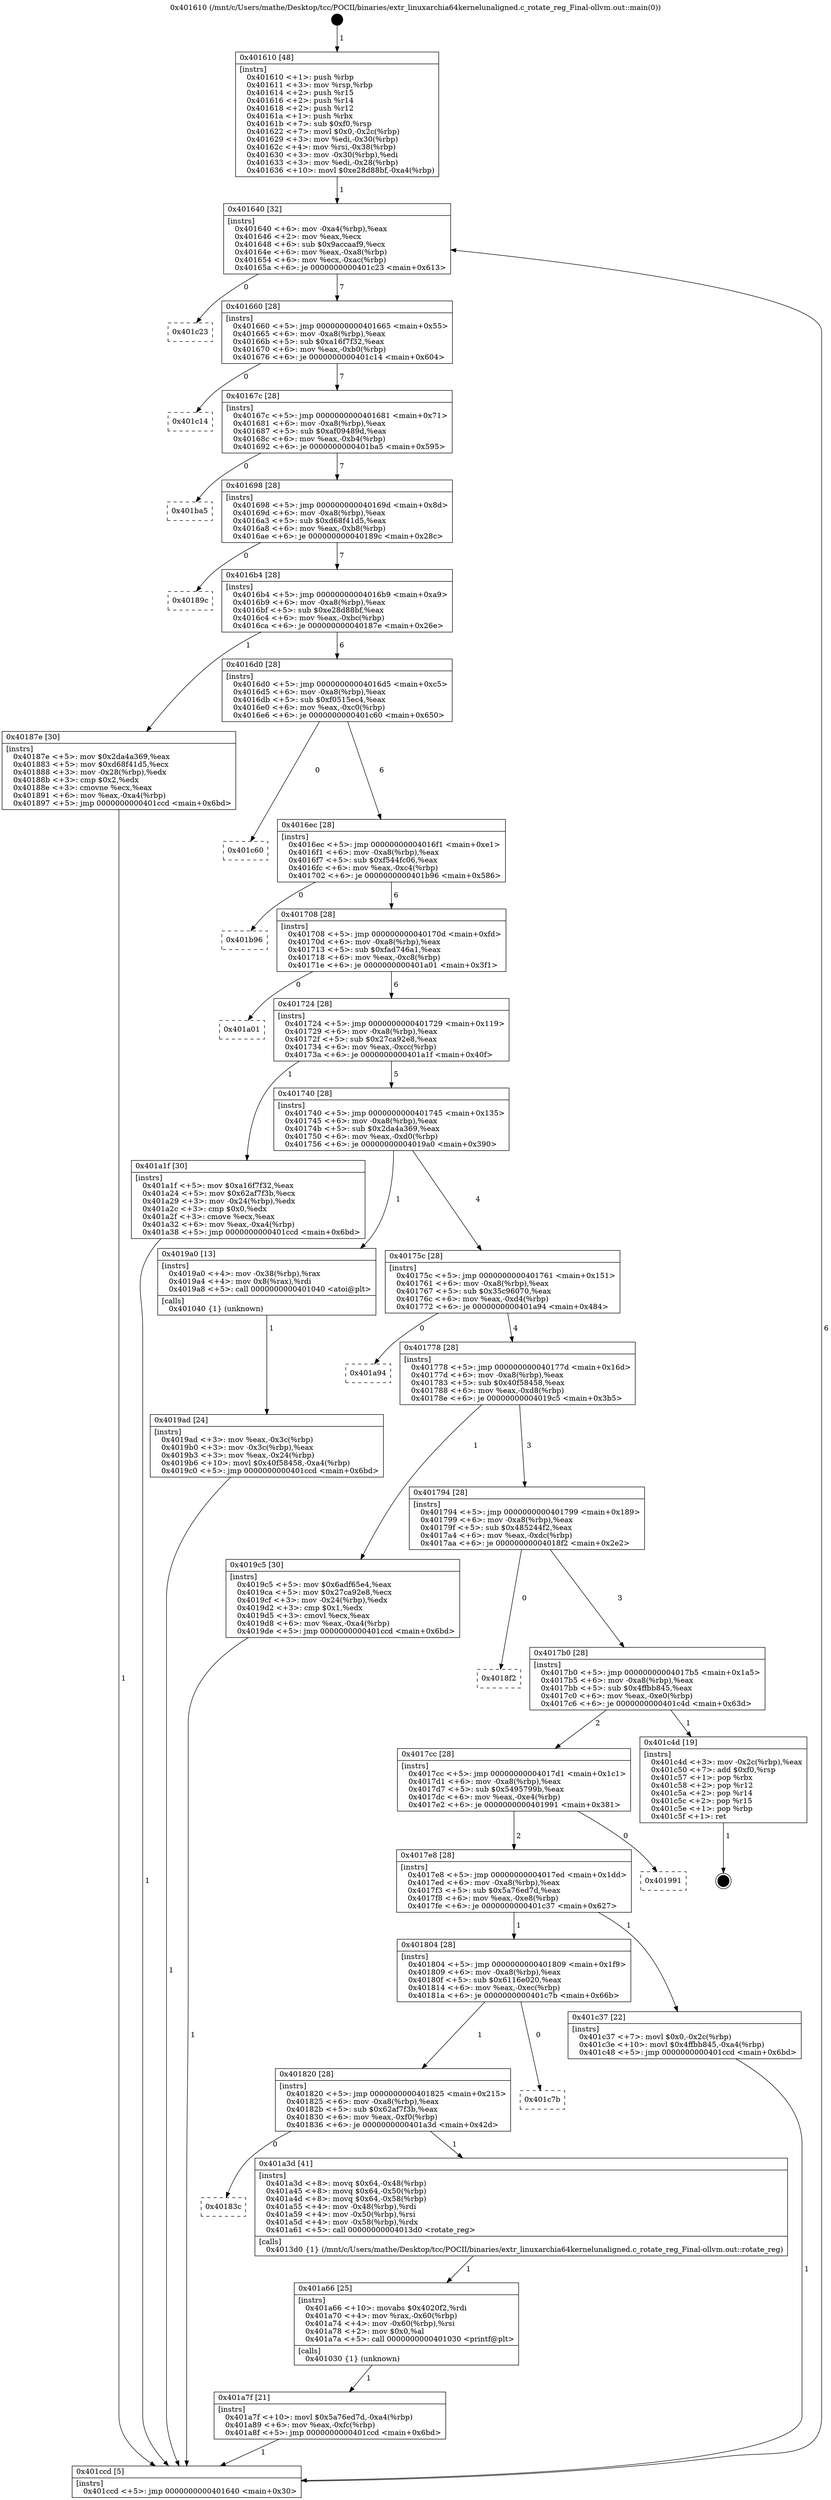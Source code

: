 digraph "0x401610" {
  label = "0x401610 (/mnt/c/Users/mathe/Desktop/tcc/POCII/binaries/extr_linuxarchia64kernelunaligned.c_rotate_reg_Final-ollvm.out::main(0))"
  labelloc = "t"
  node[shape=record]

  Entry [label="",width=0.3,height=0.3,shape=circle,fillcolor=black,style=filled]
  "0x401640" [label="{
     0x401640 [32]\l
     | [instrs]\l
     &nbsp;&nbsp;0x401640 \<+6\>: mov -0xa4(%rbp),%eax\l
     &nbsp;&nbsp;0x401646 \<+2\>: mov %eax,%ecx\l
     &nbsp;&nbsp;0x401648 \<+6\>: sub $0x9accaaf9,%ecx\l
     &nbsp;&nbsp;0x40164e \<+6\>: mov %eax,-0xa8(%rbp)\l
     &nbsp;&nbsp;0x401654 \<+6\>: mov %ecx,-0xac(%rbp)\l
     &nbsp;&nbsp;0x40165a \<+6\>: je 0000000000401c23 \<main+0x613\>\l
  }"]
  "0x401c23" [label="{
     0x401c23\l
  }", style=dashed]
  "0x401660" [label="{
     0x401660 [28]\l
     | [instrs]\l
     &nbsp;&nbsp;0x401660 \<+5\>: jmp 0000000000401665 \<main+0x55\>\l
     &nbsp;&nbsp;0x401665 \<+6\>: mov -0xa8(%rbp),%eax\l
     &nbsp;&nbsp;0x40166b \<+5\>: sub $0xa16f7f32,%eax\l
     &nbsp;&nbsp;0x401670 \<+6\>: mov %eax,-0xb0(%rbp)\l
     &nbsp;&nbsp;0x401676 \<+6\>: je 0000000000401c14 \<main+0x604\>\l
  }"]
  Exit [label="",width=0.3,height=0.3,shape=circle,fillcolor=black,style=filled,peripheries=2]
  "0x401c14" [label="{
     0x401c14\l
  }", style=dashed]
  "0x40167c" [label="{
     0x40167c [28]\l
     | [instrs]\l
     &nbsp;&nbsp;0x40167c \<+5\>: jmp 0000000000401681 \<main+0x71\>\l
     &nbsp;&nbsp;0x401681 \<+6\>: mov -0xa8(%rbp),%eax\l
     &nbsp;&nbsp;0x401687 \<+5\>: sub $0xaf09489d,%eax\l
     &nbsp;&nbsp;0x40168c \<+6\>: mov %eax,-0xb4(%rbp)\l
     &nbsp;&nbsp;0x401692 \<+6\>: je 0000000000401ba5 \<main+0x595\>\l
  }"]
  "0x401a7f" [label="{
     0x401a7f [21]\l
     | [instrs]\l
     &nbsp;&nbsp;0x401a7f \<+10\>: movl $0x5a76ed7d,-0xa4(%rbp)\l
     &nbsp;&nbsp;0x401a89 \<+6\>: mov %eax,-0xfc(%rbp)\l
     &nbsp;&nbsp;0x401a8f \<+5\>: jmp 0000000000401ccd \<main+0x6bd\>\l
  }"]
  "0x401ba5" [label="{
     0x401ba5\l
  }", style=dashed]
  "0x401698" [label="{
     0x401698 [28]\l
     | [instrs]\l
     &nbsp;&nbsp;0x401698 \<+5\>: jmp 000000000040169d \<main+0x8d\>\l
     &nbsp;&nbsp;0x40169d \<+6\>: mov -0xa8(%rbp),%eax\l
     &nbsp;&nbsp;0x4016a3 \<+5\>: sub $0xd68f41d5,%eax\l
     &nbsp;&nbsp;0x4016a8 \<+6\>: mov %eax,-0xb8(%rbp)\l
     &nbsp;&nbsp;0x4016ae \<+6\>: je 000000000040189c \<main+0x28c\>\l
  }"]
  "0x401a66" [label="{
     0x401a66 [25]\l
     | [instrs]\l
     &nbsp;&nbsp;0x401a66 \<+10\>: movabs $0x4020f2,%rdi\l
     &nbsp;&nbsp;0x401a70 \<+4\>: mov %rax,-0x60(%rbp)\l
     &nbsp;&nbsp;0x401a74 \<+4\>: mov -0x60(%rbp),%rsi\l
     &nbsp;&nbsp;0x401a78 \<+2\>: mov $0x0,%al\l
     &nbsp;&nbsp;0x401a7a \<+5\>: call 0000000000401030 \<printf@plt\>\l
     | [calls]\l
     &nbsp;&nbsp;0x401030 \{1\} (unknown)\l
  }"]
  "0x40189c" [label="{
     0x40189c\l
  }", style=dashed]
  "0x4016b4" [label="{
     0x4016b4 [28]\l
     | [instrs]\l
     &nbsp;&nbsp;0x4016b4 \<+5\>: jmp 00000000004016b9 \<main+0xa9\>\l
     &nbsp;&nbsp;0x4016b9 \<+6\>: mov -0xa8(%rbp),%eax\l
     &nbsp;&nbsp;0x4016bf \<+5\>: sub $0xe28d88bf,%eax\l
     &nbsp;&nbsp;0x4016c4 \<+6\>: mov %eax,-0xbc(%rbp)\l
     &nbsp;&nbsp;0x4016ca \<+6\>: je 000000000040187e \<main+0x26e\>\l
  }"]
  "0x40183c" [label="{
     0x40183c\l
  }", style=dashed]
  "0x40187e" [label="{
     0x40187e [30]\l
     | [instrs]\l
     &nbsp;&nbsp;0x40187e \<+5\>: mov $0x2da4a369,%eax\l
     &nbsp;&nbsp;0x401883 \<+5\>: mov $0xd68f41d5,%ecx\l
     &nbsp;&nbsp;0x401888 \<+3\>: mov -0x28(%rbp),%edx\l
     &nbsp;&nbsp;0x40188b \<+3\>: cmp $0x2,%edx\l
     &nbsp;&nbsp;0x40188e \<+3\>: cmovne %ecx,%eax\l
     &nbsp;&nbsp;0x401891 \<+6\>: mov %eax,-0xa4(%rbp)\l
     &nbsp;&nbsp;0x401897 \<+5\>: jmp 0000000000401ccd \<main+0x6bd\>\l
  }"]
  "0x4016d0" [label="{
     0x4016d0 [28]\l
     | [instrs]\l
     &nbsp;&nbsp;0x4016d0 \<+5\>: jmp 00000000004016d5 \<main+0xc5\>\l
     &nbsp;&nbsp;0x4016d5 \<+6\>: mov -0xa8(%rbp),%eax\l
     &nbsp;&nbsp;0x4016db \<+5\>: sub $0xf0515ec4,%eax\l
     &nbsp;&nbsp;0x4016e0 \<+6\>: mov %eax,-0xc0(%rbp)\l
     &nbsp;&nbsp;0x4016e6 \<+6\>: je 0000000000401c60 \<main+0x650\>\l
  }"]
  "0x401ccd" [label="{
     0x401ccd [5]\l
     | [instrs]\l
     &nbsp;&nbsp;0x401ccd \<+5\>: jmp 0000000000401640 \<main+0x30\>\l
  }"]
  "0x401610" [label="{
     0x401610 [48]\l
     | [instrs]\l
     &nbsp;&nbsp;0x401610 \<+1\>: push %rbp\l
     &nbsp;&nbsp;0x401611 \<+3\>: mov %rsp,%rbp\l
     &nbsp;&nbsp;0x401614 \<+2\>: push %r15\l
     &nbsp;&nbsp;0x401616 \<+2\>: push %r14\l
     &nbsp;&nbsp;0x401618 \<+2\>: push %r12\l
     &nbsp;&nbsp;0x40161a \<+1\>: push %rbx\l
     &nbsp;&nbsp;0x40161b \<+7\>: sub $0xf0,%rsp\l
     &nbsp;&nbsp;0x401622 \<+7\>: movl $0x0,-0x2c(%rbp)\l
     &nbsp;&nbsp;0x401629 \<+3\>: mov %edi,-0x30(%rbp)\l
     &nbsp;&nbsp;0x40162c \<+4\>: mov %rsi,-0x38(%rbp)\l
     &nbsp;&nbsp;0x401630 \<+3\>: mov -0x30(%rbp),%edi\l
     &nbsp;&nbsp;0x401633 \<+3\>: mov %edi,-0x28(%rbp)\l
     &nbsp;&nbsp;0x401636 \<+10\>: movl $0xe28d88bf,-0xa4(%rbp)\l
  }"]
  "0x401a3d" [label="{
     0x401a3d [41]\l
     | [instrs]\l
     &nbsp;&nbsp;0x401a3d \<+8\>: movq $0x64,-0x48(%rbp)\l
     &nbsp;&nbsp;0x401a45 \<+8\>: movq $0x64,-0x50(%rbp)\l
     &nbsp;&nbsp;0x401a4d \<+8\>: movq $0x64,-0x58(%rbp)\l
     &nbsp;&nbsp;0x401a55 \<+4\>: mov -0x48(%rbp),%rdi\l
     &nbsp;&nbsp;0x401a59 \<+4\>: mov -0x50(%rbp),%rsi\l
     &nbsp;&nbsp;0x401a5d \<+4\>: mov -0x58(%rbp),%rdx\l
     &nbsp;&nbsp;0x401a61 \<+5\>: call 00000000004013d0 \<rotate_reg\>\l
     | [calls]\l
     &nbsp;&nbsp;0x4013d0 \{1\} (/mnt/c/Users/mathe/Desktop/tcc/POCII/binaries/extr_linuxarchia64kernelunaligned.c_rotate_reg_Final-ollvm.out::rotate_reg)\l
  }"]
  "0x401c60" [label="{
     0x401c60\l
  }", style=dashed]
  "0x4016ec" [label="{
     0x4016ec [28]\l
     | [instrs]\l
     &nbsp;&nbsp;0x4016ec \<+5\>: jmp 00000000004016f1 \<main+0xe1\>\l
     &nbsp;&nbsp;0x4016f1 \<+6\>: mov -0xa8(%rbp),%eax\l
     &nbsp;&nbsp;0x4016f7 \<+5\>: sub $0xf544fc06,%eax\l
     &nbsp;&nbsp;0x4016fc \<+6\>: mov %eax,-0xc4(%rbp)\l
     &nbsp;&nbsp;0x401702 \<+6\>: je 0000000000401b96 \<main+0x586\>\l
  }"]
  "0x401820" [label="{
     0x401820 [28]\l
     | [instrs]\l
     &nbsp;&nbsp;0x401820 \<+5\>: jmp 0000000000401825 \<main+0x215\>\l
     &nbsp;&nbsp;0x401825 \<+6\>: mov -0xa8(%rbp),%eax\l
     &nbsp;&nbsp;0x40182b \<+5\>: sub $0x62af7f3b,%eax\l
     &nbsp;&nbsp;0x401830 \<+6\>: mov %eax,-0xf0(%rbp)\l
     &nbsp;&nbsp;0x401836 \<+6\>: je 0000000000401a3d \<main+0x42d\>\l
  }"]
  "0x401b96" [label="{
     0x401b96\l
  }", style=dashed]
  "0x401708" [label="{
     0x401708 [28]\l
     | [instrs]\l
     &nbsp;&nbsp;0x401708 \<+5\>: jmp 000000000040170d \<main+0xfd\>\l
     &nbsp;&nbsp;0x40170d \<+6\>: mov -0xa8(%rbp),%eax\l
     &nbsp;&nbsp;0x401713 \<+5\>: sub $0xfad746a1,%eax\l
     &nbsp;&nbsp;0x401718 \<+6\>: mov %eax,-0xc8(%rbp)\l
     &nbsp;&nbsp;0x40171e \<+6\>: je 0000000000401a01 \<main+0x3f1\>\l
  }"]
  "0x401c7b" [label="{
     0x401c7b\l
  }", style=dashed]
  "0x401a01" [label="{
     0x401a01\l
  }", style=dashed]
  "0x401724" [label="{
     0x401724 [28]\l
     | [instrs]\l
     &nbsp;&nbsp;0x401724 \<+5\>: jmp 0000000000401729 \<main+0x119\>\l
     &nbsp;&nbsp;0x401729 \<+6\>: mov -0xa8(%rbp),%eax\l
     &nbsp;&nbsp;0x40172f \<+5\>: sub $0x27ca92e8,%eax\l
     &nbsp;&nbsp;0x401734 \<+6\>: mov %eax,-0xcc(%rbp)\l
     &nbsp;&nbsp;0x40173a \<+6\>: je 0000000000401a1f \<main+0x40f\>\l
  }"]
  "0x401804" [label="{
     0x401804 [28]\l
     | [instrs]\l
     &nbsp;&nbsp;0x401804 \<+5\>: jmp 0000000000401809 \<main+0x1f9\>\l
     &nbsp;&nbsp;0x401809 \<+6\>: mov -0xa8(%rbp),%eax\l
     &nbsp;&nbsp;0x40180f \<+5\>: sub $0x6116e020,%eax\l
     &nbsp;&nbsp;0x401814 \<+6\>: mov %eax,-0xec(%rbp)\l
     &nbsp;&nbsp;0x40181a \<+6\>: je 0000000000401c7b \<main+0x66b\>\l
  }"]
  "0x401a1f" [label="{
     0x401a1f [30]\l
     | [instrs]\l
     &nbsp;&nbsp;0x401a1f \<+5\>: mov $0xa16f7f32,%eax\l
     &nbsp;&nbsp;0x401a24 \<+5\>: mov $0x62af7f3b,%ecx\l
     &nbsp;&nbsp;0x401a29 \<+3\>: mov -0x24(%rbp),%edx\l
     &nbsp;&nbsp;0x401a2c \<+3\>: cmp $0x0,%edx\l
     &nbsp;&nbsp;0x401a2f \<+3\>: cmove %ecx,%eax\l
     &nbsp;&nbsp;0x401a32 \<+6\>: mov %eax,-0xa4(%rbp)\l
     &nbsp;&nbsp;0x401a38 \<+5\>: jmp 0000000000401ccd \<main+0x6bd\>\l
  }"]
  "0x401740" [label="{
     0x401740 [28]\l
     | [instrs]\l
     &nbsp;&nbsp;0x401740 \<+5\>: jmp 0000000000401745 \<main+0x135\>\l
     &nbsp;&nbsp;0x401745 \<+6\>: mov -0xa8(%rbp),%eax\l
     &nbsp;&nbsp;0x40174b \<+5\>: sub $0x2da4a369,%eax\l
     &nbsp;&nbsp;0x401750 \<+6\>: mov %eax,-0xd0(%rbp)\l
     &nbsp;&nbsp;0x401756 \<+6\>: je 00000000004019a0 \<main+0x390\>\l
  }"]
  "0x401c37" [label="{
     0x401c37 [22]\l
     | [instrs]\l
     &nbsp;&nbsp;0x401c37 \<+7\>: movl $0x0,-0x2c(%rbp)\l
     &nbsp;&nbsp;0x401c3e \<+10\>: movl $0x4ffbb845,-0xa4(%rbp)\l
     &nbsp;&nbsp;0x401c48 \<+5\>: jmp 0000000000401ccd \<main+0x6bd\>\l
  }"]
  "0x4019a0" [label="{
     0x4019a0 [13]\l
     | [instrs]\l
     &nbsp;&nbsp;0x4019a0 \<+4\>: mov -0x38(%rbp),%rax\l
     &nbsp;&nbsp;0x4019a4 \<+4\>: mov 0x8(%rax),%rdi\l
     &nbsp;&nbsp;0x4019a8 \<+5\>: call 0000000000401040 \<atoi@plt\>\l
     | [calls]\l
     &nbsp;&nbsp;0x401040 \{1\} (unknown)\l
  }"]
  "0x40175c" [label="{
     0x40175c [28]\l
     | [instrs]\l
     &nbsp;&nbsp;0x40175c \<+5\>: jmp 0000000000401761 \<main+0x151\>\l
     &nbsp;&nbsp;0x401761 \<+6\>: mov -0xa8(%rbp),%eax\l
     &nbsp;&nbsp;0x401767 \<+5\>: sub $0x35c96070,%eax\l
     &nbsp;&nbsp;0x40176c \<+6\>: mov %eax,-0xd4(%rbp)\l
     &nbsp;&nbsp;0x401772 \<+6\>: je 0000000000401a94 \<main+0x484\>\l
  }"]
  "0x4019ad" [label="{
     0x4019ad [24]\l
     | [instrs]\l
     &nbsp;&nbsp;0x4019ad \<+3\>: mov %eax,-0x3c(%rbp)\l
     &nbsp;&nbsp;0x4019b0 \<+3\>: mov -0x3c(%rbp),%eax\l
     &nbsp;&nbsp;0x4019b3 \<+3\>: mov %eax,-0x24(%rbp)\l
     &nbsp;&nbsp;0x4019b6 \<+10\>: movl $0x40f58458,-0xa4(%rbp)\l
     &nbsp;&nbsp;0x4019c0 \<+5\>: jmp 0000000000401ccd \<main+0x6bd\>\l
  }"]
  "0x4017e8" [label="{
     0x4017e8 [28]\l
     | [instrs]\l
     &nbsp;&nbsp;0x4017e8 \<+5\>: jmp 00000000004017ed \<main+0x1dd\>\l
     &nbsp;&nbsp;0x4017ed \<+6\>: mov -0xa8(%rbp),%eax\l
     &nbsp;&nbsp;0x4017f3 \<+5\>: sub $0x5a76ed7d,%eax\l
     &nbsp;&nbsp;0x4017f8 \<+6\>: mov %eax,-0xe8(%rbp)\l
     &nbsp;&nbsp;0x4017fe \<+6\>: je 0000000000401c37 \<main+0x627\>\l
  }"]
  "0x401a94" [label="{
     0x401a94\l
  }", style=dashed]
  "0x401778" [label="{
     0x401778 [28]\l
     | [instrs]\l
     &nbsp;&nbsp;0x401778 \<+5\>: jmp 000000000040177d \<main+0x16d\>\l
     &nbsp;&nbsp;0x40177d \<+6\>: mov -0xa8(%rbp),%eax\l
     &nbsp;&nbsp;0x401783 \<+5\>: sub $0x40f58458,%eax\l
     &nbsp;&nbsp;0x401788 \<+6\>: mov %eax,-0xd8(%rbp)\l
     &nbsp;&nbsp;0x40178e \<+6\>: je 00000000004019c5 \<main+0x3b5\>\l
  }"]
  "0x401991" [label="{
     0x401991\l
  }", style=dashed]
  "0x4019c5" [label="{
     0x4019c5 [30]\l
     | [instrs]\l
     &nbsp;&nbsp;0x4019c5 \<+5\>: mov $0x6adf65e4,%eax\l
     &nbsp;&nbsp;0x4019ca \<+5\>: mov $0x27ca92e8,%ecx\l
     &nbsp;&nbsp;0x4019cf \<+3\>: mov -0x24(%rbp),%edx\l
     &nbsp;&nbsp;0x4019d2 \<+3\>: cmp $0x1,%edx\l
     &nbsp;&nbsp;0x4019d5 \<+3\>: cmovl %ecx,%eax\l
     &nbsp;&nbsp;0x4019d8 \<+6\>: mov %eax,-0xa4(%rbp)\l
     &nbsp;&nbsp;0x4019de \<+5\>: jmp 0000000000401ccd \<main+0x6bd\>\l
  }"]
  "0x401794" [label="{
     0x401794 [28]\l
     | [instrs]\l
     &nbsp;&nbsp;0x401794 \<+5\>: jmp 0000000000401799 \<main+0x189\>\l
     &nbsp;&nbsp;0x401799 \<+6\>: mov -0xa8(%rbp),%eax\l
     &nbsp;&nbsp;0x40179f \<+5\>: sub $0x485244f2,%eax\l
     &nbsp;&nbsp;0x4017a4 \<+6\>: mov %eax,-0xdc(%rbp)\l
     &nbsp;&nbsp;0x4017aa \<+6\>: je 00000000004018f2 \<main+0x2e2\>\l
  }"]
  "0x4017cc" [label="{
     0x4017cc [28]\l
     | [instrs]\l
     &nbsp;&nbsp;0x4017cc \<+5\>: jmp 00000000004017d1 \<main+0x1c1\>\l
     &nbsp;&nbsp;0x4017d1 \<+6\>: mov -0xa8(%rbp),%eax\l
     &nbsp;&nbsp;0x4017d7 \<+5\>: sub $0x5495799b,%eax\l
     &nbsp;&nbsp;0x4017dc \<+6\>: mov %eax,-0xe4(%rbp)\l
     &nbsp;&nbsp;0x4017e2 \<+6\>: je 0000000000401991 \<main+0x381\>\l
  }"]
  "0x4018f2" [label="{
     0x4018f2\l
  }", style=dashed]
  "0x4017b0" [label="{
     0x4017b0 [28]\l
     | [instrs]\l
     &nbsp;&nbsp;0x4017b0 \<+5\>: jmp 00000000004017b5 \<main+0x1a5\>\l
     &nbsp;&nbsp;0x4017b5 \<+6\>: mov -0xa8(%rbp),%eax\l
     &nbsp;&nbsp;0x4017bb \<+5\>: sub $0x4ffbb845,%eax\l
     &nbsp;&nbsp;0x4017c0 \<+6\>: mov %eax,-0xe0(%rbp)\l
     &nbsp;&nbsp;0x4017c6 \<+6\>: je 0000000000401c4d \<main+0x63d\>\l
  }"]
  "0x401c4d" [label="{
     0x401c4d [19]\l
     | [instrs]\l
     &nbsp;&nbsp;0x401c4d \<+3\>: mov -0x2c(%rbp),%eax\l
     &nbsp;&nbsp;0x401c50 \<+7\>: add $0xf0,%rsp\l
     &nbsp;&nbsp;0x401c57 \<+1\>: pop %rbx\l
     &nbsp;&nbsp;0x401c58 \<+2\>: pop %r12\l
     &nbsp;&nbsp;0x401c5a \<+2\>: pop %r14\l
     &nbsp;&nbsp;0x401c5c \<+2\>: pop %r15\l
     &nbsp;&nbsp;0x401c5e \<+1\>: pop %rbp\l
     &nbsp;&nbsp;0x401c5f \<+1\>: ret\l
  }"]
  Entry -> "0x401610" [label=" 1"]
  "0x401640" -> "0x401c23" [label=" 0"]
  "0x401640" -> "0x401660" [label=" 7"]
  "0x401c4d" -> Exit [label=" 1"]
  "0x401660" -> "0x401c14" [label=" 0"]
  "0x401660" -> "0x40167c" [label=" 7"]
  "0x401c37" -> "0x401ccd" [label=" 1"]
  "0x40167c" -> "0x401ba5" [label=" 0"]
  "0x40167c" -> "0x401698" [label=" 7"]
  "0x401a7f" -> "0x401ccd" [label=" 1"]
  "0x401698" -> "0x40189c" [label=" 0"]
  "0x401698" -> "0x4016b4" [label=" 7"]
  "0x401a66" -> "0x401a7f" [label=" 1"]
  "0x4016b4" -> "0x40187e" [label=" 1"]
  "0x4016b4" -> "0x4016d0" [label=" 6"]
  "0x40187e" -> "0x401ccd" [label=" 1"]
  "0x401610" -> "0x401640" [label=" 1"]
  "0x401ccd" -> "0x401640" [label=" 6"]
  "0x401a3d" -> "0x401a66" [label=" 1"]
  "0x4016d0" -> "0x401c60" [label=" 0"]
  "0x4016d0" -> "0x4016ec" [label=" 6"]
  "0x401820" -> "0x40183c" [label=" 0"]
  "0x4016ec" -> "0x401b96" [label=" 0"]
  "0x4016ec" -> "0x401708" [label=" 6"]
  "0x401820" -> "0x401a3d" [label=" 1"]
  "0x401708" -> "0x401a01" [label=" 0"]
  "0x401708" -> "0x401724" [label=" 6"]
  "0x401804" -> "0x401820" [label=" 1"]
  "0x401724" -> "0x401a1f" [label=" 1"]
  "0x401724" -> "0x401740" [label=" 5"]
  "0x401804" -> "0x401c7b" [label=" 0"]
  "0x401740" -> "0x4019a0" [label=" 1"]
  "0x401740" -> "0x40175c" [label=" 4"]
  "0x4019a0" -> "0x4019ad" [label=" 1"]
  "0x4019ad" -> "0x401ccd" [label=" 1"]
  "0x4017e8" -> "0x401804" [label=" 1"]
  "0x40175c" -> "0x401a94" [label=" 0"]
  "0x40175c" -> "0x401778" [label=" 4"]
  "0x4017e8" -> "0x401c37" [label=" 1"]
  "0x401778" -> "0x4019c5" [label=" 1"]
  "0x401778" -> "0x401794" [label=" 3"]
  "0x4019c5" -> "0x401ccd" [label=" 1"]
  "0x401a1f" -> "0x401ccd" [label=" 1"]
  "0x4017cc" -> "0x4017e8" [label=" 2"]
  "0x401794" -> "0x4018f2" [label=" 0"]
  "0x401794" -> "0x4017b0" [label=" 3"]
  "0x4017cc" -> "0x401991" [label=" 0"]
  "0x4017b0" -> "0x401c4d" [label=" 1"]
  "0x4017b0" -> "0x4017cc" [label=" 2"]
}
